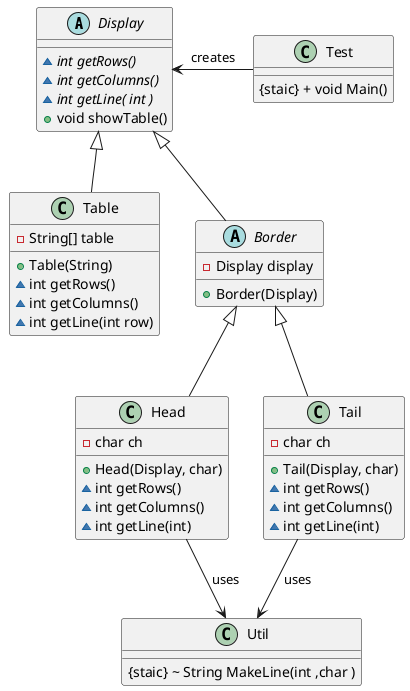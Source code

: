 @startuml

abstract class Display {
    {abstract} ~ int getRows()
    {abstract} ~ int getColumns()
    {abstract} ~ int getLine( int )
    + void showTable()
}

class Table extends Display {
    - String[] table
    + Table(String)
    ~ int getRows()
    ~ int getColumns()
    ~ int getLine(int row)
}

abstract class Border extends Display {
    - Display display
    + Border(Display)
}

class Head extends Border{
    - char ch
    + Head(Display, char)
    ~ int getRows()
    ~ int getColumns()
    ~ int getLine(int)
}

class Tail extends Border{
    - char ch
    + Tail(Display, char)
    ~ int getRows()
    ~ int getColumns()
    ~ int getLine(int)
}

class Util {
    {staic} ~ String MakeLine(int ,char )
}

Head --> Util : uses
Tail --> Util : uses

class Test{
    {staic} + void Main()
}

Test -l-> Display : creates

@enduml